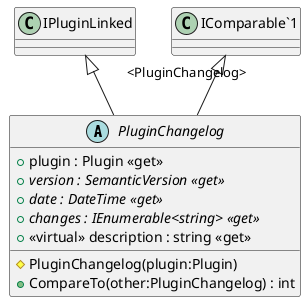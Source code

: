 @startuml
abstract class PluginChangelog {
    # PluginChangelog(plugin:Plugin)
    + plugin : Plugin <<get>>
    + {abstract} version : SemanticVersion <<get>>
    + {abstract} date : DateTime <<get>>
    + {abstract} changes : IEnumerable<string> <<get>>
    + <<virtual>> description : string <<get>>
    + CompareTo(other:PluginChangelog) : int
}
IPluginLinked <|-- PluginChangelog
"IComparable`1" "<PluginChangelog>" <|-- PluginChangelog
@enduml
